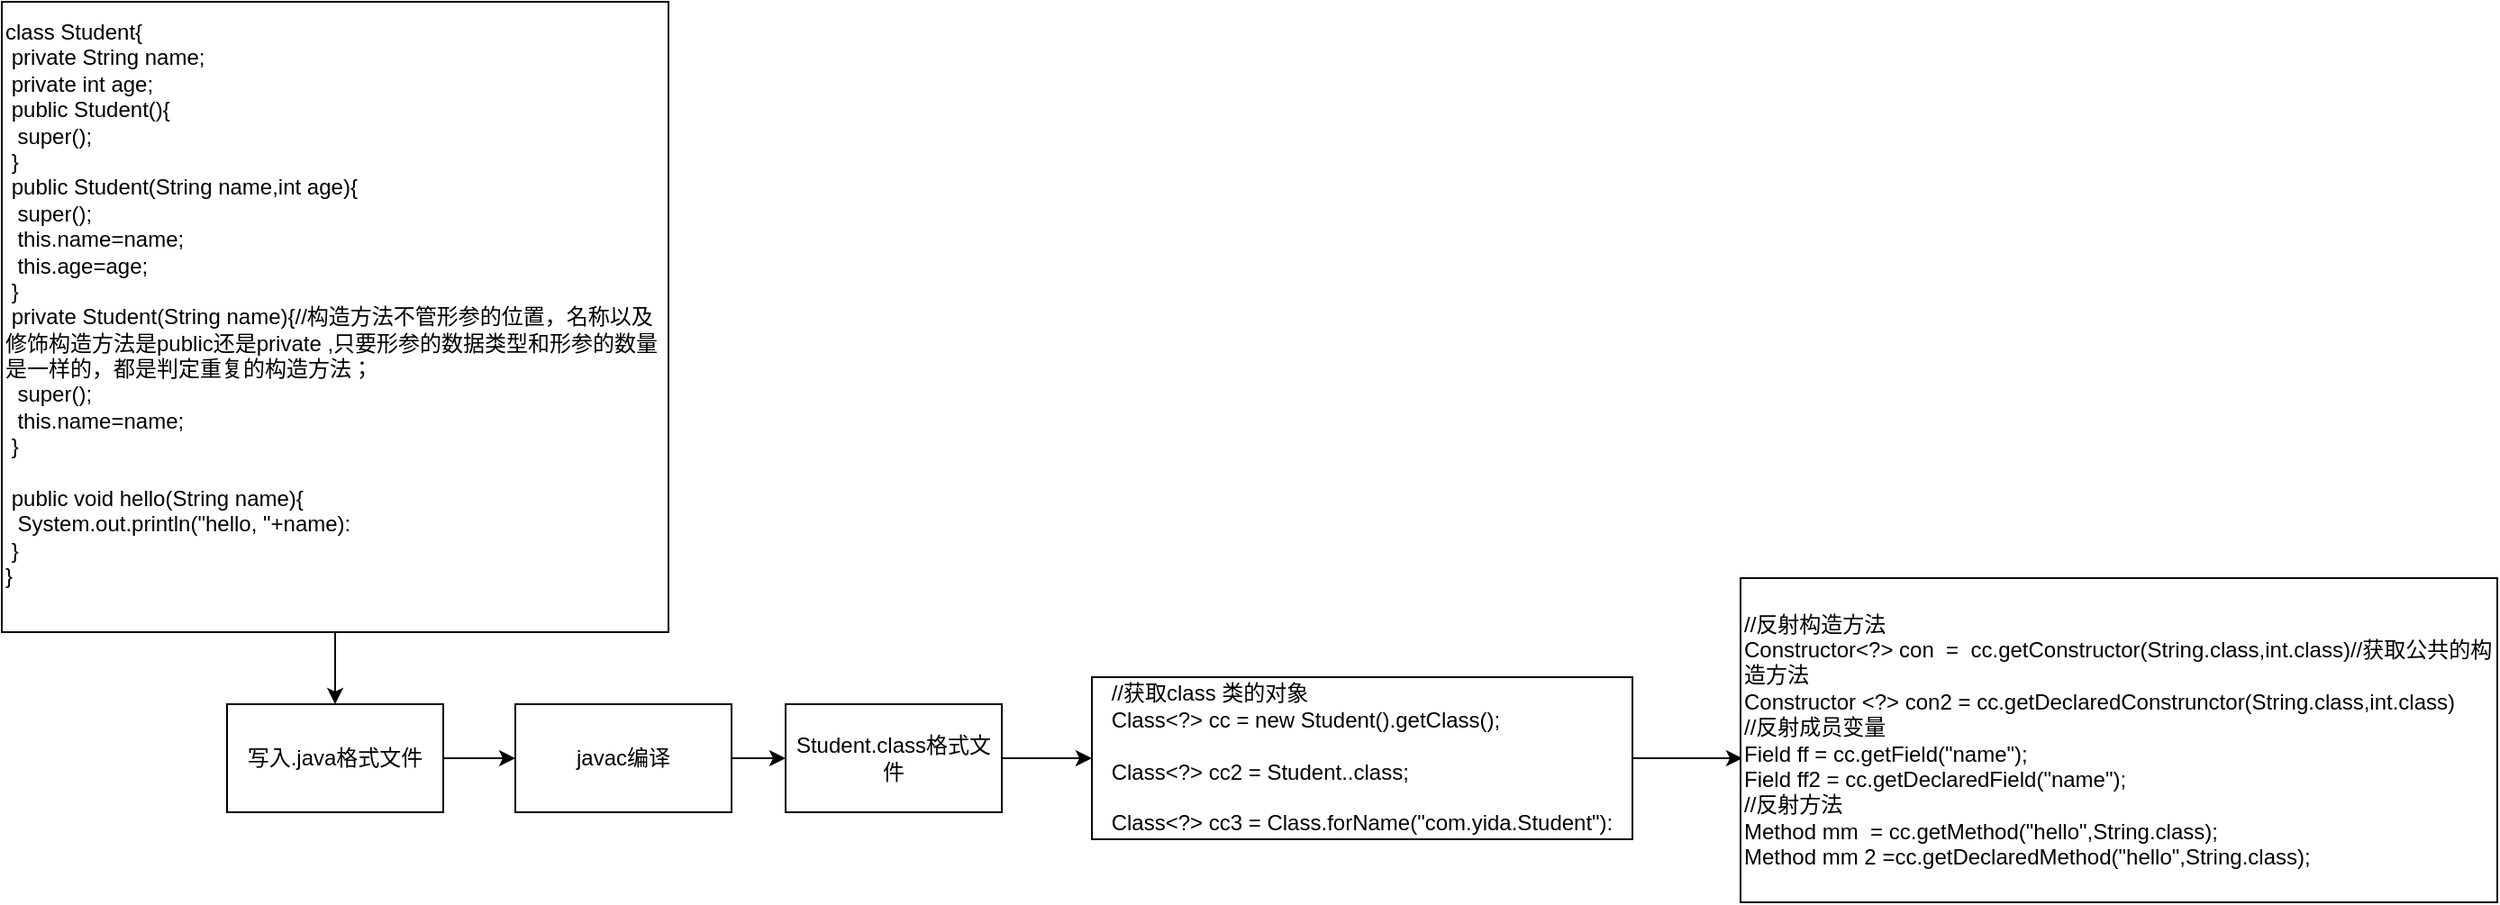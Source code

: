 <mxfile version="16.6.7" type="github">
  <diagram id="QlxS-xrhG8iBZqLs4fyR" name="Page-1">
    <mxGraphModel dx="1090" dy="1783" grid="1" gridSize="10" guides="1" tooltips="1" connect="1" arrows="1" fold="1" page="1" pageScale="1" pageWidth="827" pageHeight="1169" math="0" shadow="0">
      <root>
        <mxCell id="0" />
        <mxCell id="1" parent="0" />
        <mxCell id="tXCG0Fq8Z1vAH352S7tZ-5" value="" style="edgeStyle=orthogonalEdgeStyle;rounded=0;orthogonalLoop=1;jettySize=auto;html=1;" parent="1" source="tXCG0Fq8Z1vAH352S7tZ-3" target="tXCG0Fq8Z1vAH352S7tZ-4" edge="1">
          <mxGeometry relative="1" as="geometry" />
        </mxCell>
        <mxCell id="tXCG0Fq8Z1vAH352S7tZ-3" value="&lt;div&gt;&lt;span&gt;class Student{&lt;/span&gt;&lt;/div&gt;&lt;div&gt;&lt;span&gt;&lt;span style=&quot;white-space: pre&quot;&gt;	&lt;/span&gt;private String name;&lt;/span&gt;&lt;/div&gt;&lt;div&gt;&lt;span&gt;&lt;span style=&quot;white-space: pre&quot;&gt;	&lt;/span&gt;private int age;&lt;/span&gt;&lt;/div&gt;&lt;div&gt;&lt;span&gt;&lt;span style=&quot;white-space: pre&quot;&gt;	&lt;/span&gt;public Student(){&lt;/span&gt;&lt;/div&gt;&lt;div&gt;&lt;span&gt;&lt;span style=&quot;white-space: pre&quot;&gt;	&lt;/span&gt;&lt;span style=&quot;white-space: pre&quot;&gt;	&lt;/span&gt;super();&lt;/span&gt;&lt;/div&gt;&lt;div&gt;&lt;span&gt;&lt;span style=&quot;white-space: pre&quot;&gt;	&lt;/span&gt;}&lt;/span&gt;&lt;/div&gt;&lt;div&gt;&lt;span style=&quot;white-space: pre&quot;&gt;	&lt;/span&gt;public Student(String name,int age){&lt;/div&gt;&lt;div&gt;&lt;span style=&quot;white-space: pre&quot;&gt;	&lt;/span&gt;&lt;span style=&quot;white-space: pre&quot;&gt;	&lt;/span&gt;super();&lt;br&gt;&lt;/div&gt;&lt;div&gt;&lt;span style=&quot;white-space: pre&quot;&gt;	&lt;/span&gt;&lt;span style=&quot;white-space: pre&quot;&gt;	&lt;/span&gt;this.name=name;&lt;br&gt;&lt;/div&gt;&lt;div&gt;&lt;span style=&quot;white-space: pre&quot;&gt;	&lt;/span&gt;&lt;span style=&quot;white-space: pre&quot;&gt;	&lt;/span&gt;this.age=age;&lt;br&gt;&lt;/div&gt;&lt;div&gt;&lt;span style=&quot;white-space: pre&quot;&gt;	&lt;/span&gt;}&lt;br&gt;&lt;/div&gt;&lt;div&gt;&lt;span style=&quot;white-space: pre&quot;&gt;	&lt;/span&gt;private Student(String name){//构造方法不管形参的位置，名称以及修饰构造方法是public还是private ,只要形参的数据类型和形参的数量是一样的，都是判定重复的构造方法；&lt;br&gt;&lt;span style=&quot;white-space: pre&quot;&gt;	&lt;span style=&quot;white-space: pre&quot;&gt;	&lt;/span&gt;s&lt;/span&gt;uper();&lt;br&gt;&lt;/div&gt;&lt;div&gt;&lt;span style=&quot;white-space: pre&quot;&gt;	&lt;/span&gt;&lt;span style=&quot;white-space: pre&quot;&gt;	&lt;/span&gt;this.name=name;&lt;/div&gt;&lt;div&gt;&lt;span style=&quot;white-space: pre&quot;&gt;	&lt;/span&gt;}&lt;br&gt;&lt;/div&gt;&lt;div&gt;&lt;span style=&quot;white-space: pre&quot;&gt;	&lt;/span&gt;&lt;br&gt;&lt;/div&gt;&lt;div&gt;&lt;span style=&quot;white-space: pre&quot;&gt;	&lt;/span&gt;public void hello(String name){&lt;br&gt;&lt;/div&gt;&lt;div&gt;&lt;span style=&quot;white-space: pre&quot;&gt;	&lt;/span&gt;&lt;span style=&quot;white-space: pre&quot;&gt;	&lt;/span&gt;System.out.println(&quot;hello, &quot;+name):&lt;br&gt;&lt;/div&gt;&lt;div&gt;&lt;span style=&quot;white-space: pre&quot;&gt;	&lt;/span&gt;}&lt;br&gt;&lt;/div&gt;&lt;div&gt;&lt;span&gt;}&lt;/span&gt;&lt;/div&gt;&lt;div&gt;&lt;br&gt;&lt;/div&gt;" style="rounded=0;whiteSpace=wrap;html=1;align=left;" parent="1" vertex="1">
          <mxGeometry x="155" y="-100" width="370" height="350" as="geometry" />
        </mxCell>
        <mxCell id="tXCG0Fq8Z1vAH352S7tZ-7" value="" style="edgeStyle=orthogonalEdgeStyle;rounded=0;orthogonalLoop=1;jettySize=auto;html=1;" parent="1" source="tXCG0Fq8Z1vAH352S7tZ-4" target="tXCG0Fq8Z1vAH352S7tZ-6" edge="1">
          <mxGeometry relative="1" as="geometry" />
        </mxCell>
        <mxCell id="tXCG0Fq8Z1vAH352S7tZ-4" value="写入.java格式文件" style="rounded=0;whiteSpace=wrap;html=1;" parent="1" vertex="1">
          <mxGeometry x="280" y="290" width="120" height="60" as="geometry" />
        </mxCell>
        <mxCell id="tXCG0Fq8Z1vAH352S7tZ-9" value="" style="edgeStyle=orthogonalEdgeStyle;rounded=0;orthogonalLoop=1;jettySize=auto;html=1;" parent="1" source="tXCG0Fq8Z1vAH352S7tZ-6" target="tXCG0Fq8Z1vAH352S7tZ-8" edge="1">
          <mxGeometry relative="1" as="geometry" />
        </mxCell>
        <mxCell id="tXCG0Fq8Z1vAH352S7tZ-6" value="javac编译" style="rounded=0;whiteSpace=wrap;html=1;" parent="1" vertex="1">
          <mxGeometry x="440" y="290" width="120" height="60" as="geometry" />
        </mxCell>
        <mxCell id="RFU5B4OvJEIW9hu3ygYT-6" value="" style="edgeStyle=orthogonalEdgeStyle;rounded=0;orthogonalLoop=1;jettySize=auto;html=1;" edge="1" parent="1" source="tXCG0Fq8Z1vAH352S7tZ-8" target="tXCG0Fq8Z1vAH352S7tZ-10">
          <mxGeometry relative="1" as="geometry" />
        </mxCell>
        <mxCell id="tXCG0Fq8Z1vAH352S7tZ-8" value="Student.class格式文件" style="rounded=0;whiteSpace=wrap;html=1;" parent="1" vertex="1">
          <mxGeometry x="590" y="290" width="120" height="60" as="geometry" />
        </mxCell>
        <mxCell id="RFU5B4OvJEIW9hu3ygYT-7" value="" style="edgeStyle=orthogonalEdgeStyle;rounded=0;orthogonalLoop=1;jettySize=auto;html=1;" edge="1" parent="1" source="tXCG0Fq8Z1vAH352S7tZ-10">
          <mxGeometry relative="1" as="geometry">
            <mxPoint x="1121" y="320" as="targetPoint" />
          </mxGeometry>
        </mxCell>
        <mxCell id="tXCG0Fq8Z1vAH352S7tZ-10" value="&lt;div style=&quot;text-align: left&quot;&gt;&lt;span&gt;//获取class 类的对象&lt;/span&gt;&lt;/div&gt;&lt;div style=&quot;text-align: left&quot;&gt;&lt;span&gt;Class&amp;lt;?&amp;gt; cc = new Student().getClass();&lt;/span&gt;&lt;/div&gt;&lt;div style=&quot;text-align: left&quot;&gt;&lt;br&gt;&lt;/div&gt;&lt;div style=&quot;text-align: left&quot;&gt;&lt;span&gt;Class&amp;lt;?&amp;gt; cc2 = Student..class;&lt;/span&gt;&lt;/div&gt;&lt;div style=&quot;text-align: left&quot;&gt;&lt;br&gt;&lt;/div&gt;&lt;div style=&quot;text-align: left&quot;&gt;&lt;span&gt;Class&amp;lt;?&amp;gt; cc3 = Class.forName(&quot;com.yida.Student&quot;):&lt;/span&gt;&lt;/div&gt;" style="rounded=0;whiteSpace=wrap;html=1;" parent="1" vertex="1">
          <mxGeometry x="760" y="275" width="300" height="90" as="geometry" />
        </mxCell>
        <mxCell id="RFU5B4OvJEIW9hu3ygYT-8" value="//反射构造方法&lt;br&gt;Constructor&amp;lt;?&amp;gt; con&amp;nbsp; =&amp;nbsp; cc.getConstructor(String.class,int.class)//获取公共的构造方法&lt;br&gt;Constructor &amp;lt;?&amp;gt; con2 = cc.getDeclaredConstrunctor(String.class,int.class)&lt;br&gt;//反射成员变量&lt;br&gt;Field ff = cc.getField(&quot;name&quot;);&lt;br&gt;Field ff2 = cc.getDeclaredField(&quot;name&quot;);&lt;br&gt;//反射方法&lt;br&gt;Method mm&amp;nbsp; = cc.getMethod(&quot;hello&quot;,String.class);&lt;br&gt;Method mm 2 =cc.getDeclaredMethod(&quot;hello&quot;,String.class);&lt;br&gt;" style="rounded=0;whiteSpace=wrap;html=1;align=left;" vertex="1" parent="1">
          <mxGeometry x="1120" y="220" width="420" height="180" as="geometry" />
        </mxCell>
      </root>
    </mxGraphModel>
  </diagram>
</mxfile>
